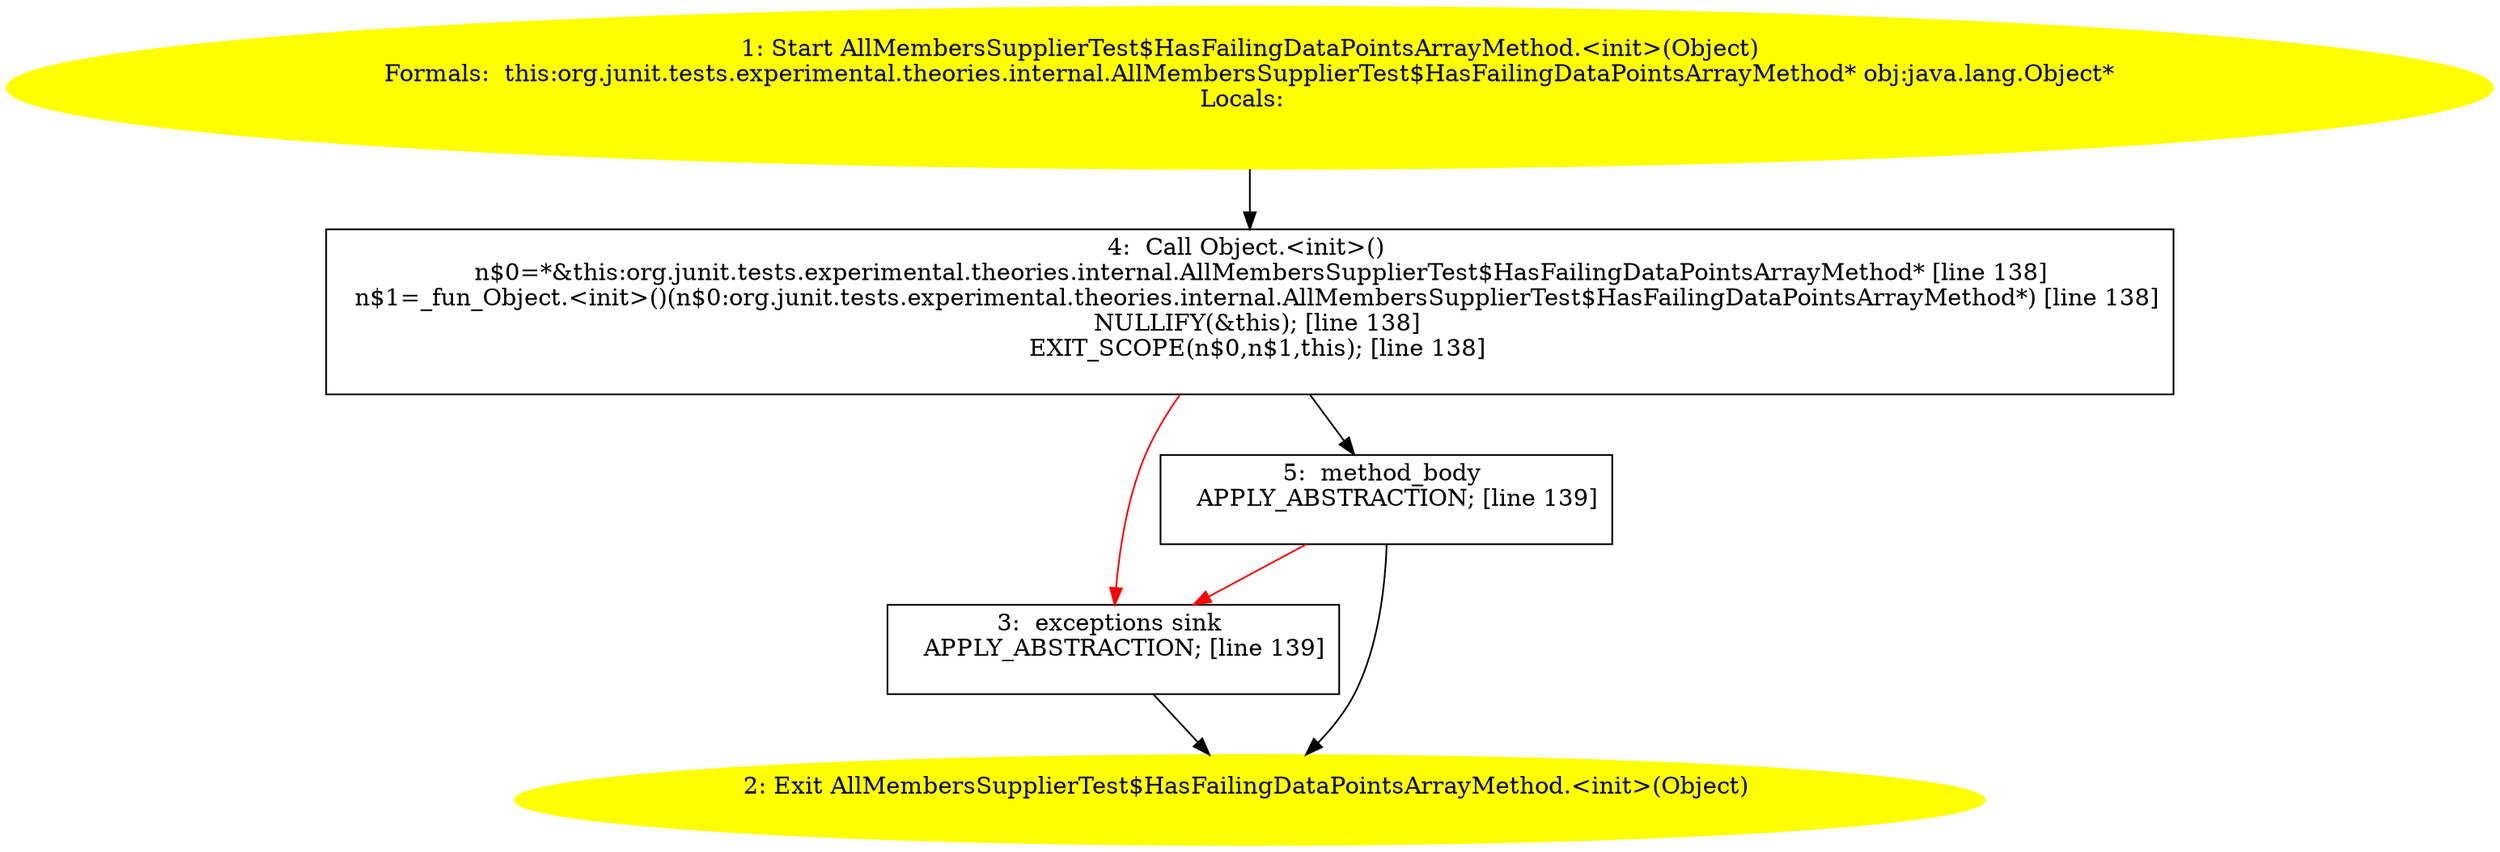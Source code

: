 /* @generated */
digraph cfg {
"org.junit.tests.experimental.theories.internal.AllMembersSupplierTest$HasFailingDataPointsArrayMetho.672ee869c28bc4e193088c2c996f79c4_1" [label="1: Start AllMembersSupplierTest$HasFailingDataPointsArrayMethod.<init>(Object)\nFormals:  this:org.junit.tests.experimental.theories.internal.AllMembersSupplierTest$HasFailingDataPointsArrayMethod* obj:java.lang.Object*\nLocals:  \n  " color=yellow style=filled]
	

	 "org.junit.tests.experimental.theories.internal.AllMembersSupplierTest$HasFailingDataPointsArrayMetho.672ee869c28bc4e193088c2c996f79c4_1" -> "org.junit.tests.experimental.theories.internal.AllMembersSupplierTest$HasFailingDataPointsArrayMetho.672ee869c28bc4e193088c2c996f79c4_4" ;
"org.junit.tests.experimental.theories.internal.AllMembersSupplierTest$HasFailingDataPointsArrayMetho.672ee869c28bc4e193088c2c996f79c4_2" [label="2: Exit AllMembersSupplierTest$HasFailingDataPointsArrayMethod.<init>(Object) \n  " color=yellow style=filled]
	

"org.junit.tests.experimental.theories.internal.AllMembersSupplierTest$HasFailingDataPointsArrayMetho.672ee869c28bc4e193088c2c996f79c4_3" [label="3:  exceptions sink \n   APPLY_ABSTRACTION; [line 139]\n " shape="box"]
	

	 "org.junit.tests.experimental.theories.internal.AllMembersSupplierTest$HasFailingDataPointsArrayMetho.672ee869c28bc4e193088c2c996f79c4_3" -> "org.junit.tests.experimental.theories.internal.AllMembersSupplierTest$HasFailingDataPointsArrayMetho.672ee869c28bc4e193088c2c996f79c4_2" ;
"org.junit.tests.experimental.theories.internal.AllMembersSupplierTest$HasFailingDataPointsArrayMetho.672ee869c28bc4e193088c2c996f79c4_4" [label="4:  Call Object.<init>() \n   n$0=*&this:org.junit.tests.experimental.theories.internal.AllMembersSupplierTest$HasFailingDataPointsArrayMethod* [line 138]\n  n$1=_fun_Object.<init>()(n$0:org.junit.tests.experimental.theories.internal.AllMembersSupplierTest$HasFailingDataPointsArrayMethod*) [line 138]\n  NULLIFY(&this); [line 138]\n  EXIT_SCOPE(n$0,n$1,this); [line 138]\n " shape="box"]
	

	 "org.junit.tests.experimental.theories.internal.AllMembersSupplierTest$HasFailingDataPointsArrayMetho.672ee869c28bc4e193088c2c996f79c4_4" -> "org.junit.tests.experimental.theories.internal.AllMembersSupplierTest$HasFailingDataPointsArrayMetho.672ee869c28bc4e193088c2c996f79c4_5" ;
	 "org.junit.tests.experimental.theories.internal.AllMembersSupplierTest$HasFailingDataPointsArrayMetho.672ee869c28bc4e193088c2c996f79c4_4" -> "org.junit.tests.experimental.theories.internal.AllMembersSupplierTest$HasFailingDataPointsArrayMetho.672ee869c28bc4e193088c2c996f79c4_3" [color="red" ];
"org.junit.tests.experimental.theories.internal.AllMembersSupplierTest$HasFailingDataPointsArrayMetho.672ee869c28bc4e193088c2c996f79c4_5" [label="5:  method_body \n   APPLY_ABSTRACTION; [line 139]\n " shape="box"]
	

	 "org.junit.tests.experimental.theories.internal.AllMembersSupplierTest$HasFailingDataPointsArrayMetho.672ee869c28bc4e193088c2c996f79c4_5" -> "org.junit.tests.experimental.theories.internal.AllMembersSupplierTest$HasFailingDataPointsArrayMetho.672ee869c28bc4e193088c2c996f79c4_2" ;
	 "org.junit.tests.experimental.theories.internal.AllMembersSupplierTest$HasFailingDataPointsArrayMetho.672ee869c28bc4e193088c2c996f79c4_5" -> "org.junit.tests.experimental.theories.internal.AllMembersSupplierTest$HasFailingDataPointsArrayMetho.672ee869c28bc4e193088c2c996f79c4_3" [color="red" ];
}
